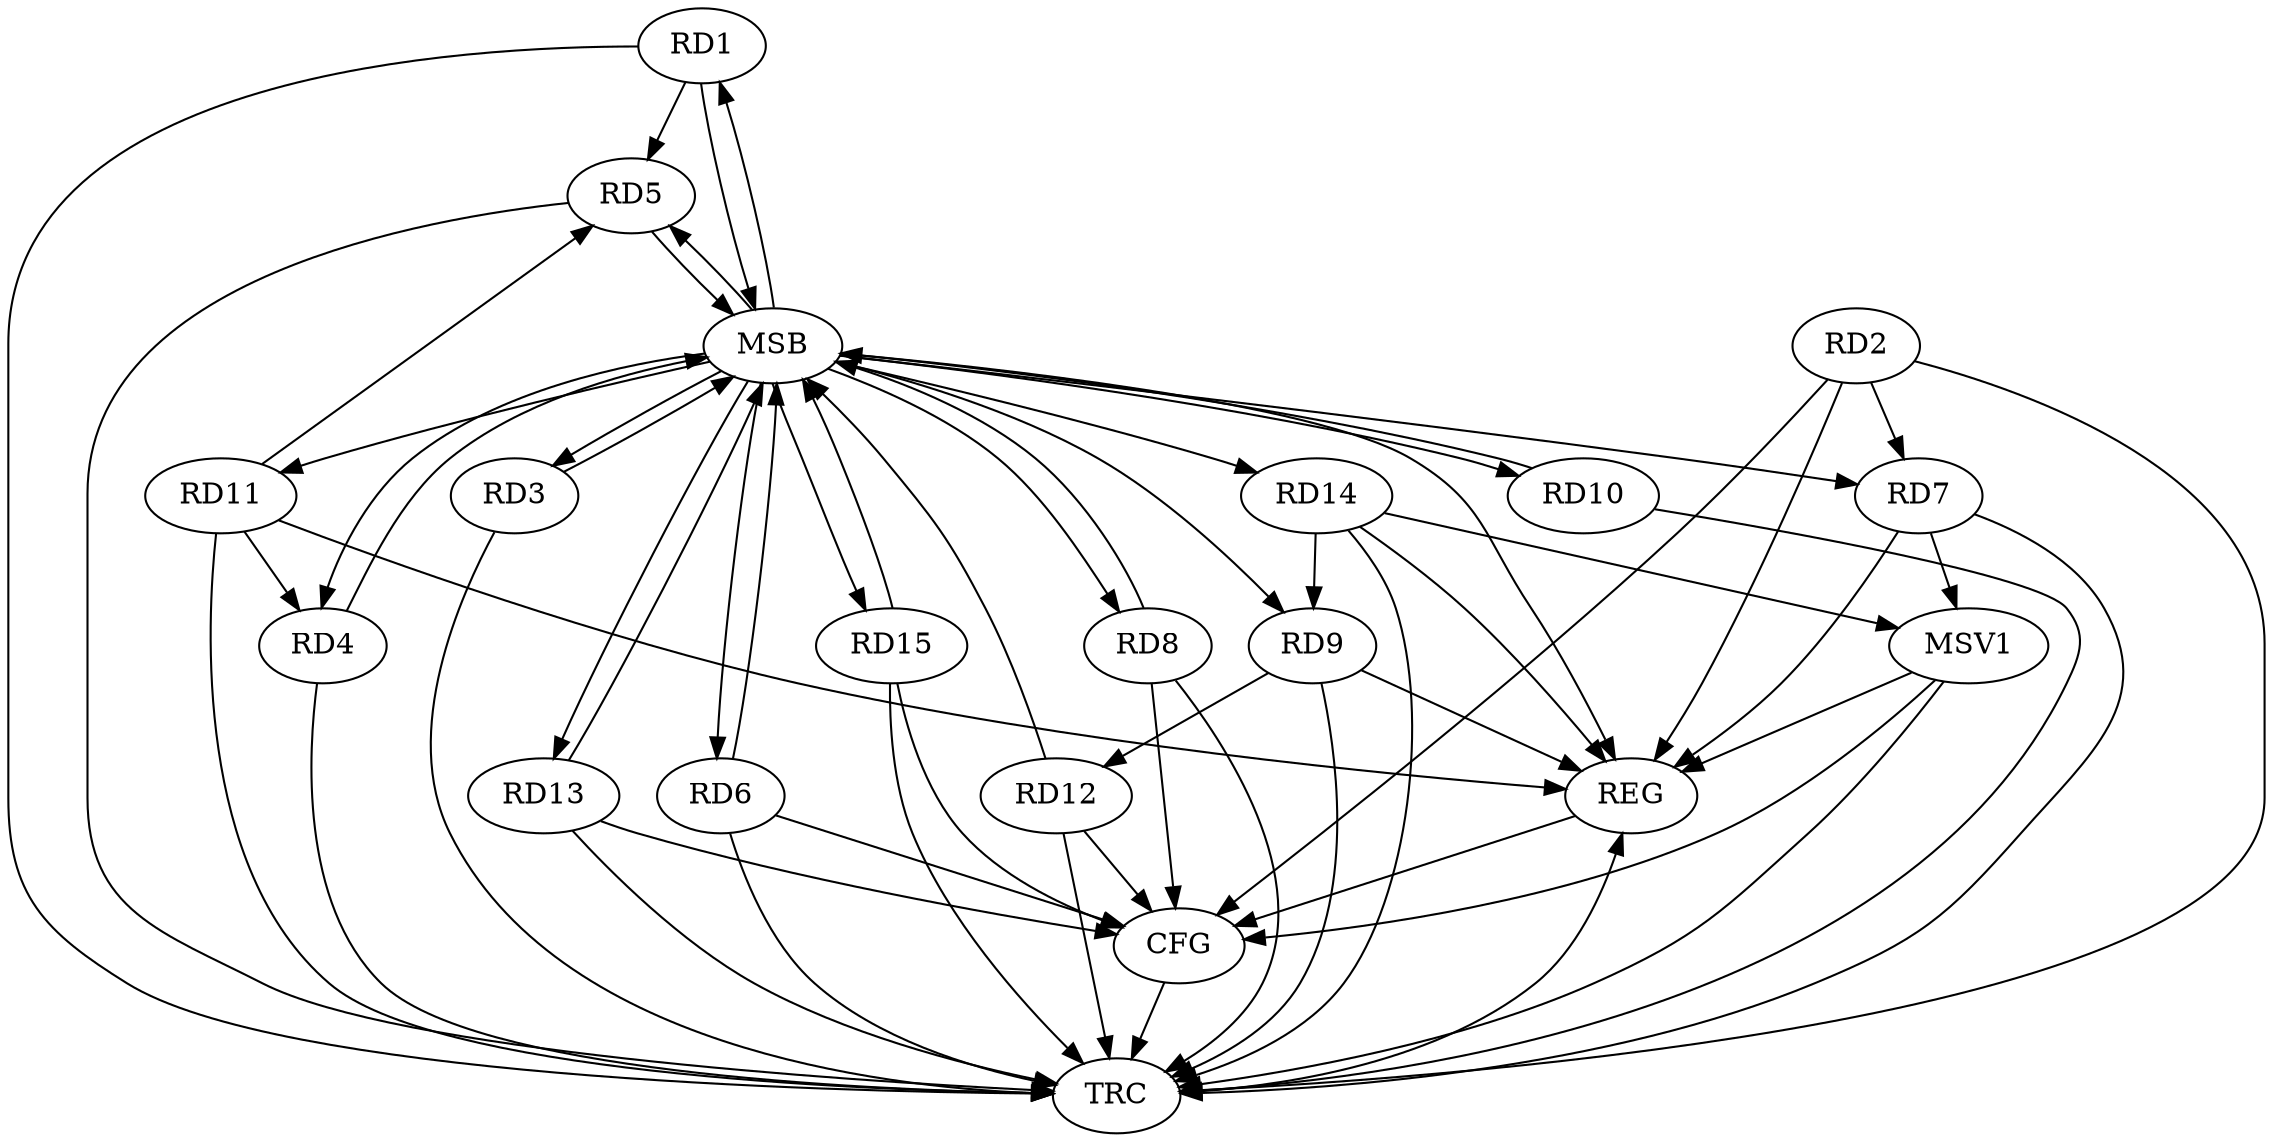 strict digraph G {
  RD1 [ label="RD1" ];
  RD2 [ label="RD2" ];
  RD3 [ label="RD3" ];
  RD4 [ label="RD4" ];
  RD5 [ label="RD5" ];
  RD6 [ label="RD6" ];
  RD7 [ label="RD7" ];
  RD8 [ label="RD8" ];
  RD9 [ label="RD9" ];
  RD10 [ label="RD10" ];
  RD11 [ label="RD11" ];
  RD12 [ label="RD12" ];
  RD13 [ label="RD13" ];
  RD14 [ label="RD14" ];
  RD15 [ label="RD15" ];
  REG [ label="REG" ];
  MSB [ label="MSB" ];
  CFG [ label="CFG" ];
  TRC [ label="TRC" ];
  MSV1 [ label="MSV1" ];
  RD2 -> RD7;
  RD11 -> RD4;
  RD9 -> RD12;
  RD14 -> RD9;
  RD2 -> REG;
  RD7 -> REG;
  RD9 -> REG;
  RD11 -> REG;
  RD14 -> REG;
  RD1 -> MSB;
  MSB -> REG;
  RD3 -> MSB;
  MSB -> RD10;
  MSB -> RD11;
  MSB -> RD15;
  RD4 -> MSB;
  MSB -> RD6;
  MSB -> RD7;
  RD5 -> MSB;
  MSB -> RD4;
  MSB -> RD14;
  RD6 -> MSB;
  MSB -> RD3;
  RD8 -> MSB;
  MSB -> RD9;
  RD10 -> MSB;
  RD12 -> MSB;
  MSB -> RD1;
  MSB -> RD13;
  RD13 -> MSB;
  MSB -> RD5;
  MSB -> RD8;
  RD15 -> MSB;
  RD13 -> CFG;
  RD2 -> CFG;
  RD12 -> CFG;
  RD6 -> CFG;
  RD15 -> CFG;
  RD8 -> CFG;
  REG -> CFG;
  RD1 -> TRC;
  RD2 -> TRC;
  RD3 -> TRC;
  RD4 -> TRC;
  RD5 -> TRC;
  RD6 -> TRC;
  RD7 -> TRC;
  RD8 -> TRC;
  RD9 -> TRC;
  RD10 -> TRC;
  RD11 -> TRC;
  RD12 -> TRC;
  RD13 -> TRC;
  RD14 -> TRC;
  RD15 -> TRC;
  CFG -> TRC;
  TRC -> REG;
  RD1 -> RD5;
  RD11 -> RD5;
  RD7 -> MSV1;
  RD14 -> MSV1;
  MSV1 -> REG;
  MSV1 -> TRC;
  MSV1 -> CFG;
}
